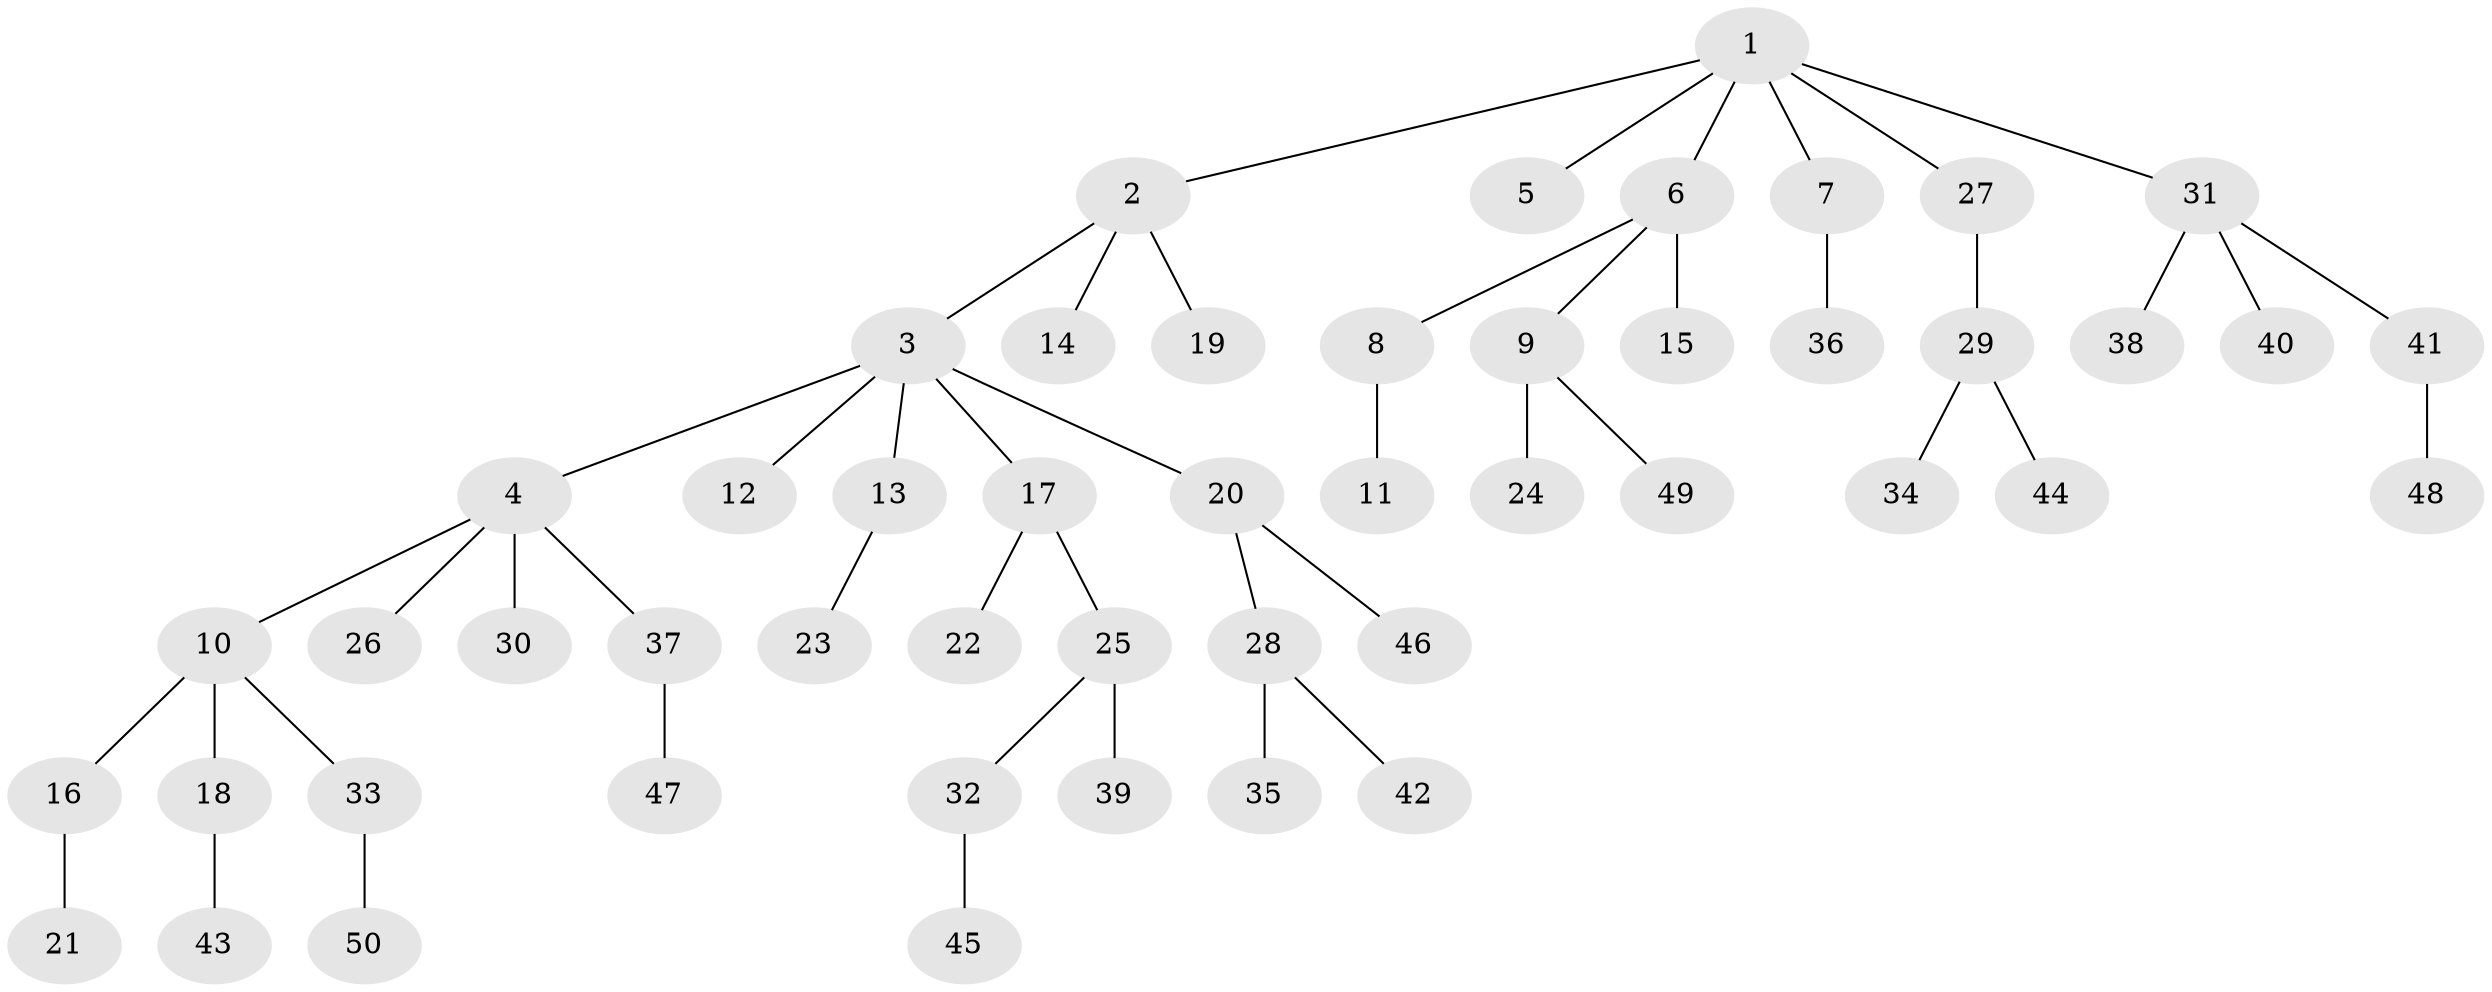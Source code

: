 // coarse degree distribution, {6: 0.03333333333333333, 3: 0.06666666666666667, 5: 0.03333333333333333, 4: 0.1, 1: 0.5666666666666667, 2: 0.2}
// Generated by graph-tools (version 1.1) at 2025/42/03/06/25 10:42:05]
// undirected, 50 vertices, 49 edges
graph export_dot {
graph [start="1"]
  node [color=gray90,style=filled];
  1;
  2;
  3;
  4;
  5;
  6;
  7;
  8;
  9;
  10;
  11;
  12;
  13;
  14;
  15;
  16;
  17;
  18;
  19;
  20;
  21;
  22;
  23;
  24;
  25;
  26;
  27;
  28;
  29;
  30;
  31;
  32;
  33;
  34;
  35;
  36;
  37;
  38;
  39;
  40;
  41;
  42;
  43;
  44;
  45;
  46;
  47;
  48;
  49;
  50;
  1 -- 2;
  1 -- 5;
  1 -- 6;
  1 -- 7;
  1 -- 27;
  1 -- 31;
  2 -- 3;
  2 -- 14;
  2 -- 19;
  3 -- 4;
  3 -- 12;
  3 -- 13;
  3 -- 17;
  3 -- 20;
  4 -- 10;
  4 -- 26;
  4 -- 30;
  4 -- 37;
  6 -- 8;
  6 -- 9;
  6 -- 15;
  7 -- 36;
  8 -- 11;
  9 -- 24;
  9 -- 49;
  10 -- 16;
  10 -- 18;
  10 -- 33;
  13 -- 23;
  16 -- 21;
  17 -- 22;
  17 -- 25;
  18 -- 43;
  20 -- 28;
  20 -- 46;
  25 -- 32;
  25 -- 39;
  27 -- 29;
  28 -- 35;
  28 -- 42;
  29 -- 34;
  29 -- 44;
  31 -- 38;
  31 -- 40;
  31 -- 41;
  32 -- 45;
  33 -- 50;
  37 -- 47;
  41 -- 48;
}
